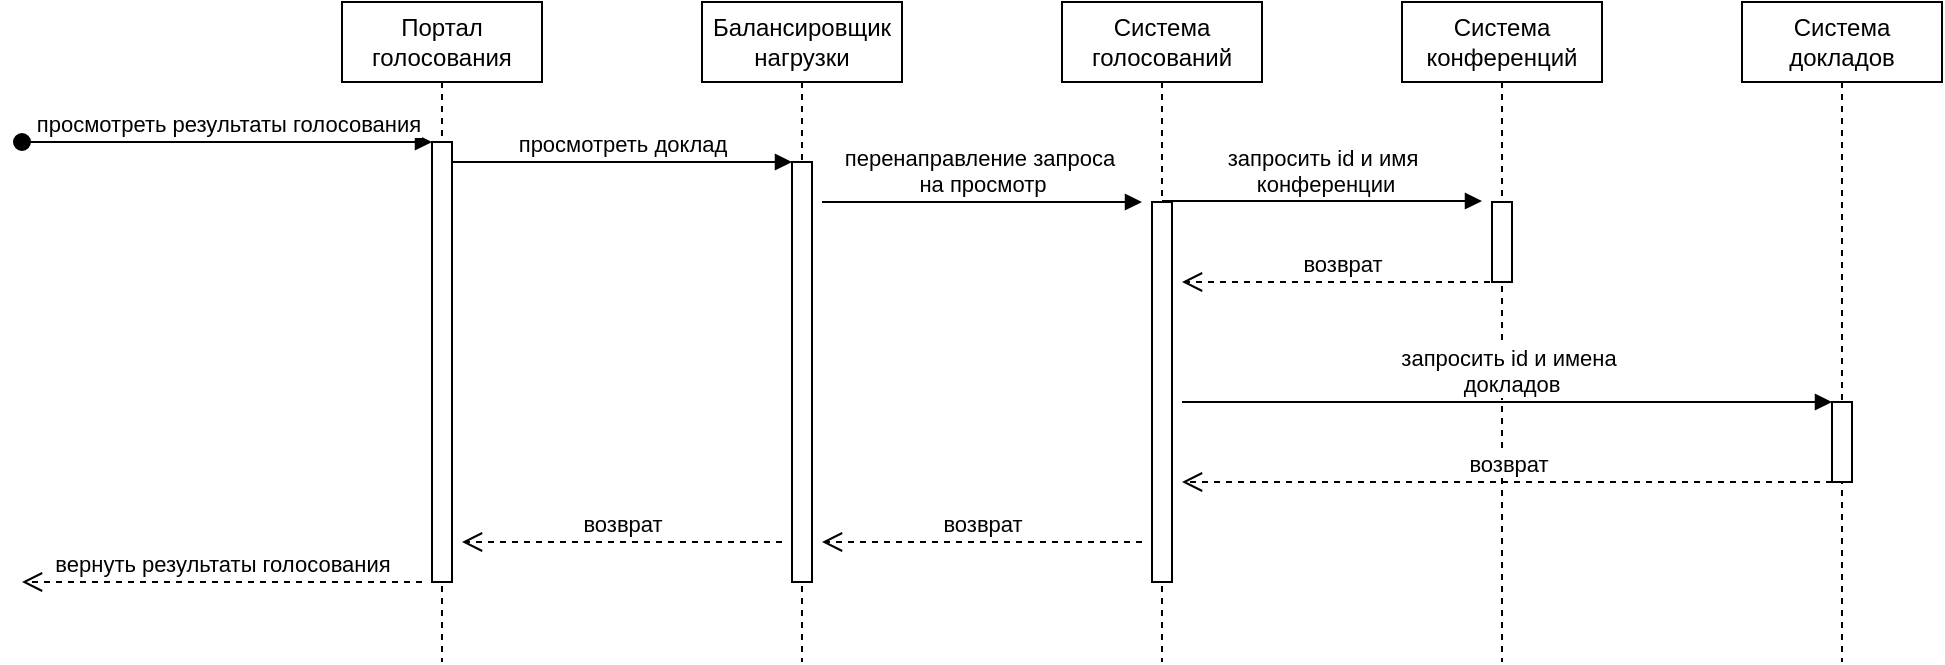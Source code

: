 <mxfile version="24.5.3" type="device">
  <diagram name="Page-1" id="2YBvvXClWsGukQMizWep">
    <mxGraphModel dx="1221" dy="725" grid="1" gridSize="10" guides="1" tooltips="1" connect="1" arrows="1" fold="1" page="1" pageScale="1" pageWidth="850" pageHeight="1100" math="0" shadow="0">
      <root>
        <mxCell id="0" />
        <mxCell id="1" parent="0" />
        <mxCell id="aM9ryv3xv72pqoxQDRHE-1" value="Портал голосования" style="shape=umlLifeline;perimeter=lifelinePerimeter;whiteSpace=wrap;html=1;container=0;dropTarget=0;collapsible=0;recursiveResize=0;outlineConnect=0;portConstraint=eastwest;newEdgeStyle={&quot;edgeStyle&quot;:&quot;elbowEdgeStyle&quot;,&quot;elbow&quot;:&quot;vertical&quot;,&quot;curved&quot;:0,&quot;rounded&quot;:0};" parent="1" vertex="1">
          <mxGeometry x="180" y="60" width="100" height="330" as="geometry" />
        </mxCell>
        <mxCell id="aM9ryv3xv72pqoxQDRHE-2" value="" style="html=1;points=[];perimeter=orthogonalPerimeter;outlineConnect=0;targetShapes=umlLifeline;portConstraint=eastwest;newEdgeStyle={&quot;edgeStyle&quot;:&quot;elbowEdgeStyle&quot;,&quot;elbow&quot;:&quot;vertical&quot;,&quot;curved&quot;:0,&quot;rounded&quot;:0};" parent="aM9ryv3xv72pqoxQDRHE-1" vertex="1">
          <mxGeometry x="45" y="70" width="10" height="220" as="geometry" />
        </mxCell>
        <mxCell id="aM9ryv3xv72pqoxQDRHE-3" value="просмотреть результаты голосования" style="html=1;verticalAlign=bottom;startArrow=oval;endArrow=block;startSize=8;edgeStyle=elbowEdgeStyle;elbow=vertical;curved=0;rounded=0;" parent="aM9ryv3xv72pqoxQDRHE-1" target="aM9ryv3xv72pqoxQDRHE-2" edge="1">
          <mxGeometry relative="1" as="geometry">
            <mxPoint x="-160" y="70" as="sourcePoint" />
          </mxGeometry>
        </mxCell>
        <mxCell id="aM9ryv3xv72pqoxQDRHE-5" value="Балансировщик нагрузки" style="shape=umlLifeline;perimeter=lifelinePerimeter;whiteSpace=wrap;html=1;container=0;dropTarget=0;collapsible=0;recursiveResize=0;outlineConnect=0;portConstraint=eastwest;newEdgeStyle={&quot;edgeStyle&quot;:&quot;elbowEdgeStyle&quot;,&quot;elbow&quot;:&quot;vertical&quot;,&quot;curved&quot;:0,&quot;rounded&quot;:0};" parent="1" vertex="1">
          <mxGeometry x="360" y="60" width="100" height="330" as="geometry" />
        </mxCell>
        <mxCell id="aM9ryv3xv72pqoxQDRHE-6" value="" style="html=1;points=[];perimeter=orthogonalPerimeter;outlineConnect=0;targetShapes=umlLifeline;portConstraint=eastwest;newEdgeStyle={&quot;edgeStyle&quot;:&quot;elbowEdgeStyle&quot;,&quot;elbow&quot;:&quot;vertical&quot;,&quot;curved&quot;:0,&quot;rounded&quot;:0};" parent="aM9ryv3xv72pqoxQDRHE-5" vertex="1">
          <mxGeometry x="45" y="80" width="10" height="210" as="geometry" />
        </mxCell>
        <mxCell id="aM9ryv3xv72pqoxQDRHE-7" value="просмотреть доклад" style="html=1;verticalAlign=bottom;endArrow=block;edgeStyle=elbowEdgeStyle;elbow=vertical;curved=0;rounded=0;" parent="1" source="aM9ryv3xv72pqoxQDRHE-2" target="aM9ryv3xv72pqoxQDRHE-6" edge="1">
          <mxGeometry relative="1" as="geometry">
            <mxPoint x="335" y="150" as="sourcePoint" />
            <Array as="points">
              <mxPoint x="320" y="140" />
            </Array>
          </mxGeometry>
        </mxCell>
        <mxCell id="7Mkb-ycYceXI8_gYsjPh-1" value="Система голосований" style="shape=umlLifeline;perimeter=lifelinePerimeter;whiteSpace=wrap;html=1;container=0;dropTarget=0;collapsible=0;recursiveResize=0;outlineConnect=0;portConstraint=eastwest;newEdgeStyle={&quot;edgeStyle&quot;:&quot;elbowEdgeStyle&quot;,&quot;elbow&quot;:&quot;vertical&quot;,&quot;curved&quot;:0,&quot;rounded&quot;:0};" parent="1" vertex="1">
          <mxGeometry x="540" y="60" width="100" height="330" as="geometry" />
        </mxCell>
        <mxCell id="7Mkb-ycYceXI8_gYsjPh-2" value="" style="html=1;points=[];perimeter=orthogonalPerimeter;outlineConnect=0;targetShapes=umlLifeline;portConstraint=eastwest;newEdgeStyle={&quot;edgeStyle&quot;:&quot;elbowEdgeStyle&quot;,&quot;elbow&quot;:&quot;vertical&quot;,&quot;curved&quot;:0,&quot;rounded&quot;:0};" parent="7Mkb-ycYceXI8_gYsjPh-1" vertex="1">
          <mxGeometry x="45" y="100" width="10" height="190" as="geometry" />
        </mxCell>
        <mxCell id="7Mkb-ycYceXI8_gYsjPh-3" value="перенаправление запроса&amp;nbsp;&lt;div&gt;на просмотр&lt;/div&gt;" style="html=1;verticalAlign=bottom;endArrow=block;edgeStyle=elbowEdgeStyle;elbow=horizontal;curved=0;rounded=0;" parent="1" edge="1">
          <mxGeometry relative="1" as="geometry">
            <mxPoint x="420" y="160" as="sourcePoint" />
            <Array as="points">
              <mxPoint x="505" y="160" />
            </Array>
            <mxPoint x="580" y="160" as="targetPoint" />
          </mxGeometry>
        </mxCell>
        <mxCell id="7Mkb-ycYceXI8_gYsjPh-5" value="возврат" style="html=1;verticalAlign=bottom;endArrow=open;dashed=1;endSize=8;edgeStyle=elbowEdgeStyle;elbow=horizontal;curved=0;rounded=0;" parent="1" edge="1">
          <mxGeometry relative="1" as="geometry">
            <mxPoint x="420" y="330" as="targetPoint" />
            <Array as="points">
              <mxPoint x="505" y="330" />
            </Array>
            <mxPoint x="580" y="330" as="sourcePoint" />
          </mxGeometry>
        </mxCell>
        <mxCell id="7Mkb-ycYceXI8_gYsjPh-6" value="возврат" style="html=1;verticalAlign=bottom;endArrow=open;dashed=1;endSize=8;edgeStyle=elbowEdgeStyle;elbow=horizontal;curved=0;rounded=0;" parent="1" edge="1">
          <mxGeometry relative="1" as="geometry">
            <mxPoint x="240" y="330" as="targetPoint" />
            <Array as="points">
              <mxPoint x="325" y="330" />
            </Array>
            <mxPoint x="400" y="330" as="sourcePoint" />
          </mxGeometry>
        </mxCell>
        <mxCell id="7Mkb-ycYceXI8_gYsjPh-7" value="вернуть результаты голосования" style="html=1;verticalAlign=bottom;endArrow=open;dashed=1;endSize=8;edgeStyle=elbowEdgeStyle;elbow=horizontal;curved=0;rounded=0;" parent="1" edge="1">
          <mxGeometry relative="1" as="geometry">
            <mxPoint x="20" y="350" as="targetPoint" />
            <Array as="points">
              <mxPoint x="145" y="350" />
            </Array>
            <mxPoint x="220" y="350" as="sourcePoint" />
          </mxGeometry>
        </mxCell>
        <mxCell id="YkICSMTf9dNbr_VCWfyr-2" value="Система конференций" style="shape=umlLifeline;perimeter=lifelinePerimeter;whiteSpace=wrap;html=1;container=0;dropTarget=0;collapsible=0;recursiveResize=0;outlineConnect=0;portConstraint=eastwest;newEdgeStyle={&quot;edgeStyle&quot;:&quot;elbowEdgeStyle&quot;,&quot;elbow&quot;:&quot;vertical&quot;,&quot;curved&quot;:0,&quot;rounded&quot;:0};" parent="1" vertex="1">
          <mxGeometry x="710" y="60" width="100" height="330" as="geometry" />
        </mxCell>
        <mxCell id="YkICSMTf9dNbr_VCWfyr-3" value="" style="html=1;points=[];perimeter=orthogonalPerimeter;outlineConnect=0;targetShapes=umlLifeline;portConstraint=eastwest;newEdgeStyle={&quot;edgeStyle&quot;:&quot;elbowEdgeStyle&quot;,&quot;elbow&quot;:&quot;vertical&quot;,&quot;curved&quot;:0,&quot;rounded&quot;:0};" parent="YkICSMTf9dNbr_VCWfyr-2" vertex="1">
          <mxGeometry x="45" y="100" width="10" height="40" as="geometry" />
        </mxCell>
        <mxCell id="YkICSMTf9dNbr_VCWfyr-4" value="запросить id и имя&lt;div&gt;&amp;nbsp;конференции&lt;/div&gt;" style="html=1;verticalAlign=bottom;endArrow=block;edgeStyle=elbowEdgeStyle;elbow=vertical;curved=0;rounded=0;" parent="1" edge="1">
          <mxGeometry relative="1" as="geometry">
            <mxPoint x="590" y="159.5" as="sourcePoint" />
            <Array as="points">
              <mxPoint x="675" y="159.5" />
            </Array>
            <mxPoint x="750" y="159.5" as="targetPoint" />
          </mxGeometry>
        </mxCell>
        <mxCell id="YkICSMTf9dNbr_VCWfyr-5" value="возврат" style="html=1;verticalAlign=bottom;endArrow=open;dashed=1;endSize=8;edgeStyle=elbowEdgeStyle;elbow=horizontal;curved=0;rounded=0;" parent="1" edge="1">
          <mxGeometry relative="1" as="geometry">
            <mxPoint x="600" y="200" as="targetPoint" />
            <Array as="points">
              <mxPoint x="685" y="200" />
            </Array>
            <mxPoint x="760" y="200" as="sourcePoint" />
          </mxGeometry>
        </mxCell>
        <mxCell id="uWpkvOP000z0fjJXKgfN-1" value="Система докладов" style="shape=umlLifeline;perimeter=lifelinePerimeter;whiteSpace=wrap;html=1;container=0;dropTarget=0;collapsible=0;recursiveResize=0;outlineConnect=0;portConstraint=eastwest;newEdgeStyle={&quot;edgeStyle&quot;:&quot;elbowEdgeStyle&quot;,&quot;elbow&quot;:&quot;vertical&quot;,&quot;curved&quot;:0,&quot;rounded&quot;:0};" vertex="1" parent="1">
          <mxGeometry x="880" y="60" width="100" height="330" as="geometry" />
        </mxCell>
        <mxCell id="uWpkvOP000z0fjJXKgfN-3" value="запросить id и имена&lt;div&gt;&amp;nbsp;докладов&lt;/div&gt;" style="html=1;verticalAlign=bottom;endArrow=block;edgeStyle=elbowEdgeStyle;elbow=vertical;curved=0;rounded=0;" edge="1" parent="1" target="uWpkvOP000z0fjJXKgfN-2">
          <mxGeometry relative="1" as="geometry">
            <mxPoint x="600" y="260" as="sourcePoint" />
            <Array as="points">
              <mxPoint x="685" y="260" />
            </Array>
            <mxPoint x="760" y="260" as="targetPoint" />
          </mxGeometry>
        </mxCell>
        <mxCell id="uWpkvOP000z0fjJXKgfN-4" value="возврат" style="html=1;verticalAlign=bottom;endArrow=open;dashed=1;endSize=8;edgeStyle=elbowEdgeStyle;elbow=horizontal;curved=0;rounded=0;" edge="1" parent="1">
          <mxGeometry relative="1" as="geometry">
            <mxPoint x="600" y="300" as="targetPoint" />
            <Array as="points">
              <mxPoint x="850" y="300" />
            </Array>
            <mxPoint x="925" y="300" as="sourcePoint" />
          </mxGeometry>
        </mxCell>
        <mxCell id="uWpkvOP000z0fjJXKgfN-2" value="" style="html=1;points=[];perimeter=orthogonalPerimeter;outlineConnect=0;targetShapes=umlLifeline;portConstraint=eastwest;newEdgeStyle={&quot;edgeStyle&quot;:&quot;elbowEdgeStyle&quot;,&quot;elbow&quot;:&quot;vertical&quot;,&quot;curved&quot;:0,&quot;rounded&quot;:0};" vertex="1" parent="1">
          <mxGeometry x="925" y="260" width="10" height="40" as="geometry" />
        </mxCell>
      </root>
    </mxGraphModel>
  </diagram>
</mxfile>
